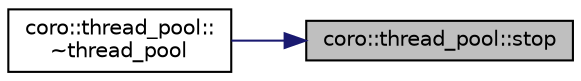 digraph "coro::thread_pool::stop"
{
 // LATEX_PDF_SIZE
  edge [fontname="Helvetica",fontsize="10",labelfontname="Helvetica",labelfontsize="10"];
  node [fontname="Helvetica",fontsize="10",shape=record];
  rankdir="RL";
  Node1 [label="coro::thread_pool::stop",height=0.2,width=0.4,color="black", fillcolor="grey75", style="filled", fontcolor="black",tooltip="stop thread pool"];
  Node1 -> Node2 [dir="back",color="midnightblue",fontsize="10",style="solid",fontname="Helvetica"];
  Node2 [label="coro::thread_pool::\l~thread_pool",height=0.2,width=0.4,color="black", fillcolor="white", style="filled",URL="$classcoro_1_1thread__pool_ab0e30d714f8f79fc36d69126e49d5aca.html#ab0e30d714f8f79fc36d69126e49d5aca",tooltip="dtor"];
}
